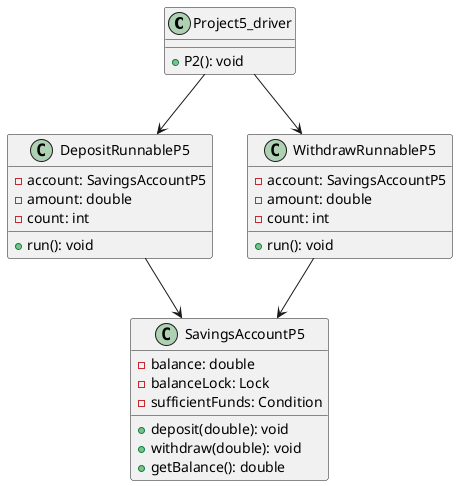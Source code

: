 @startuml P2
class Project5_driver {
    +P2(): void
}

class SavingsAccountP5 {
    -balance: double
    -balanceLock: Lock
    -sufficientFunds: Condition
    +deposit(double): void
    +withdraw(double): void
    +getBalance(): double
}

class DepositRunnableP5 {
    -account: SavingsAccountP5
    -amount: double
    -count: int
    +run(): void
}

class WithdrawRunnableP5 {
    -account: SavingsAccountP5
    -amount: double
    -count: int
    +run(): void
}

Project5_driver --> DepositRunnableP5
Project5_driver --> WithdrawRunnableP5
DepositRunnableP5 --> SavingsAccountP5
WithdrawRunnableP5 --> SavingsAccountP5
@enduml
